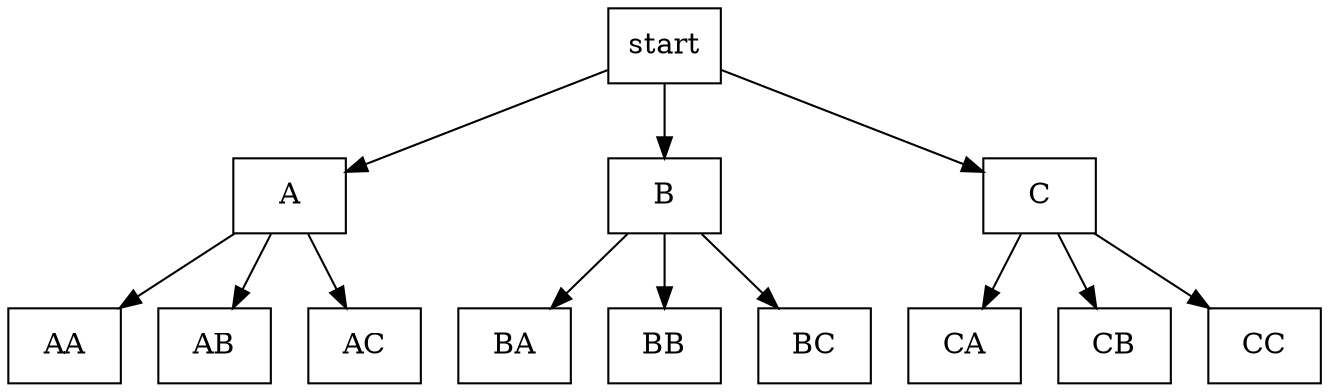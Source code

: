 digraph G {
  n11 [label = "start", shape=box];

  n21 [label = "A", shape=box];
  n22 [label = "B", shape=box];
  n23 [label = "C", shape=box];

  n31 [label = "AA", shape=box];
  n32 [label = "AB", shape=box];
  n33 [label = "AC", shape=box];
  n34 [label = "BA", shape=box];
  n35 [label = "BB", shape=box];
  n36 [label = "BC", shape=box];
  n37 [label = "CA", shape=box];
  n38 [label = "CB", shape=box];
  n39 [label = "CC", shape=box];

  n11 -> n21; n11 -> n22; n11 -> n23;

  n21 -> n31; n21 -> n32; n21 -> n33;
  n22 -> n34; n22 -> n35; n22 -> n36;
  n23 -> n37; n23 -> n38; n23 -> n39;
}
